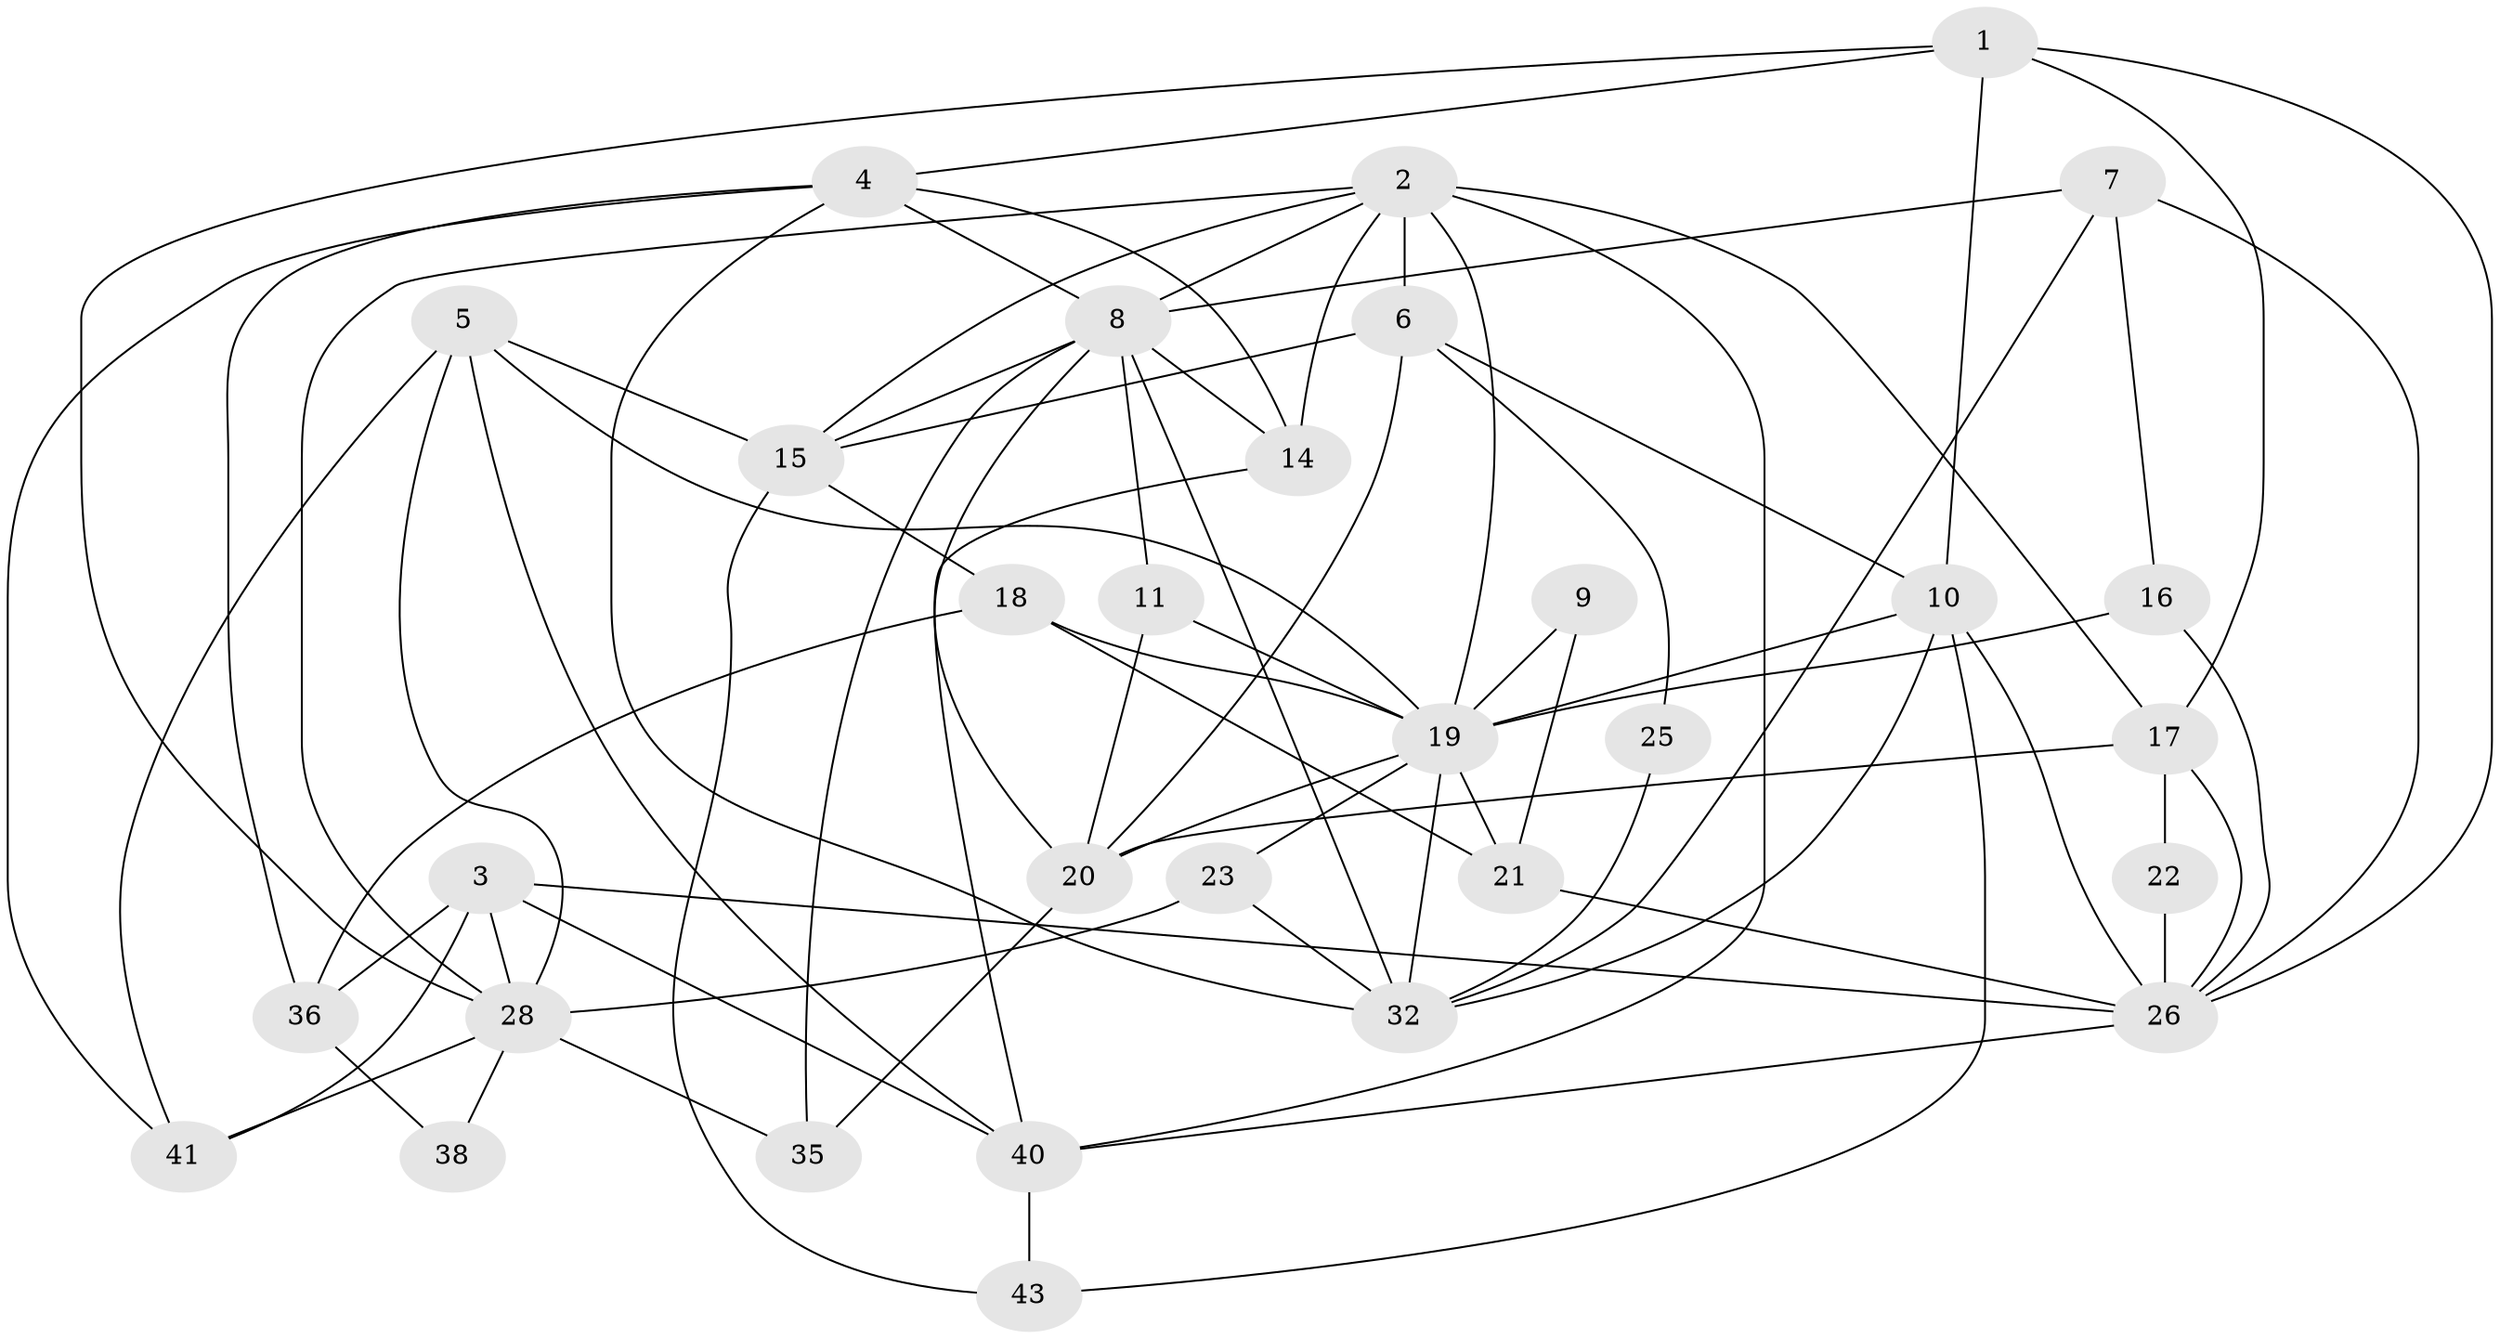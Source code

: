 // original degree distribution, {5: 0.2, 6: 0.08, 4: 0.24, 3: 0.3, 2: 0.14, 9: 0.02, 10: 0.02}
// Generated by graph-tools (version 1.1) at 2025/11/02/27/25 16:11:20]
// undirected, 31 vertices, 77 edges
graph export_dot {
graph [start="1"]
  node [color=gray90,style=filled];
  1;
  2 [super="+24"];
  3 [super="+39"];
  4 [super="+50"];
  5 [super="+37"];
  6 [super="+34"];
  7 [super="+12"];
  8 [super="+13"];
  9;
  10 [super="+31"];
  11;
  14 [super="+27"];
  15 [super="+42"];
  16;
  17 [super="+33"];
  18;
  19 [super="+45"];
  20 [super="+30"];
  21 [super="+29"];
  22;
  23 [super="+48"];
  25;
  26 [super="+47"];
  28 [super="+49"];
  32 [super="+46"];
  35;
  36;
  38;
  40 [super="+44"];
  41;
  43;
  1 -- 28;
  1 -- 17;
  1 -- 4;
  1 -- 10;
  1 -- 26;
  2 -- 14;
  2 -- 17;
  2 -- 6 [weight=2];
  2 -- 15;
  2 -- 19;
  2 -- 8;
  2 -- 28;
  2 -- 40;
  3 -- 26;
  3 -- 28;
  3 -- 41;
  3 -- 36;
  3 -- 40;
  4 -- 36;
  4 -- 8;
  4 -- 41;
  4 -- 14;
  4 -- 32;
  5 -- 19;
  5 -- 41;
  5 -- 28;
  5 -- 15;
  5 -- 40;
  6 -- 20;
  6 -- 25;
  6 -- 15;
  6 -- 10;
  7 -- 8;
  7 -- 32;
  7 -- 16;
  7 -- 26;
  8 -- 14 [weight=2];
  8 -- 11;
  8 -- 15;
  8 -- 32;
  8 -- 35;
  8 -- 20;
  9 -- 19 [weight=2];
  9 -- 21;
  10 -- 43;
  10 -- 19;
  10 -- 26;
  10 -- 32;
  11 -- 20;
  11 -- 19;
  14 -- 40;
  15 -- 43;
  15 -- 18;
  16 -- 26;
  16 -- 19;
  17 -- 22;
  17 -- 26;
  17 -- 20;
  18 -- 36;
  18 -- 21;
  18 -- 19;
  19 -- 21;
  19 -- 23;
  19 -- 20;
  19 -- 32;
  20 -- 35;
  21 -- 26;
  22 -- 26;
  23 -- 32;
  23 -- 28;
  25 -- 32;
  26 -- 40;
  28 -- 35;
  28 -- 38;
  28 -- 41;
  36 -- 38;
  40 -- 43;
}
